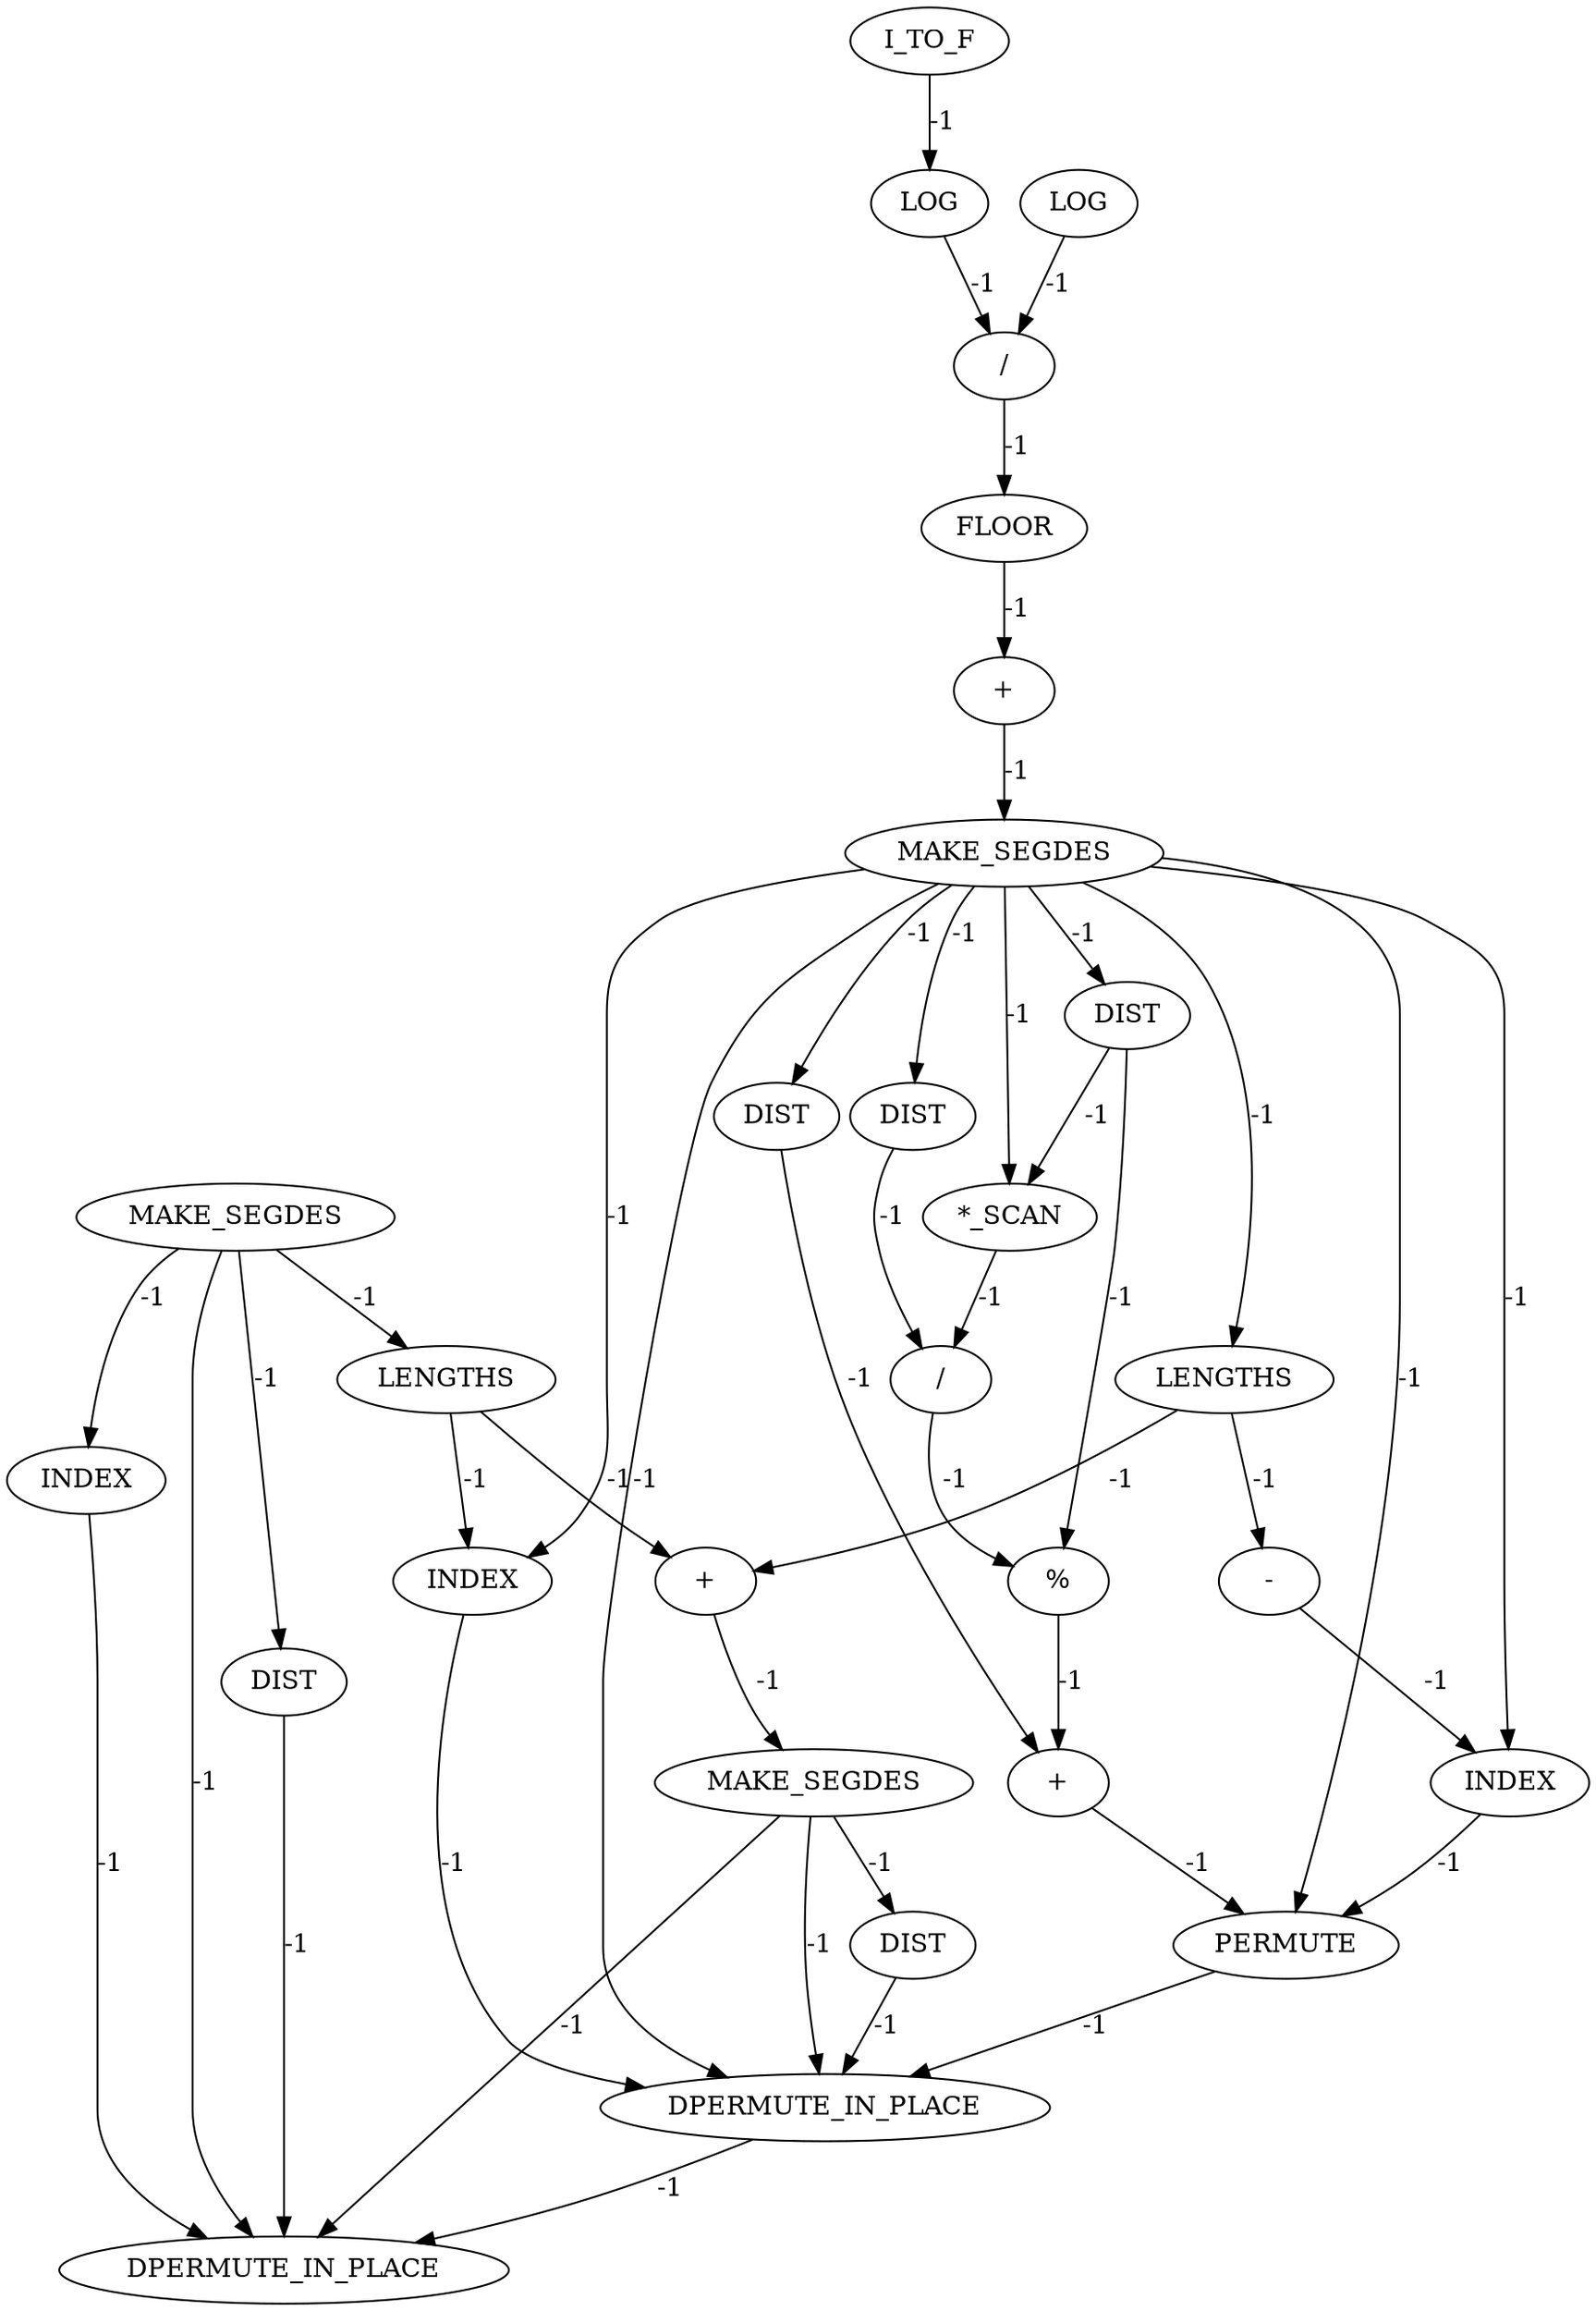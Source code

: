 digraph {
	ep_A_INST_10095 [label=INDEX cost=0]
	ep_A_INST_9993 [label=FLOOR cost=0]
	ep_A_INST_10117 [label=DIST cost=0]
	ep_A_INST_10083 [label=INDEX cost=0]
	ep_A_INST_10003 [label=DIST cost=0]
	ep_A_INST_9992 [label="/" cost=0]
	ep_A_INST_10045 [label=LENGTHS cost=0]
	ep_A_INST_10430 [label=DPERMUTE_IN_PLACE cost=0]
	ep_A_INST_9984 [label=I_TO_F cost=0]
	ep_A_INST_10017 [label=DIST cost=0]
	ep_A_INST_10087 [label=LENGTHS cost=0]
	ep_A_INST_9987 [label=LOG cost=0]
	ep_A_INST_9989 [label=LOG cost=0]
	ep_A_INST_10025 [label="/" cost=0]
	ep_A_INST_10036 [label="%" cost=0]
	ep_A_INST_10010 [label=DIST cost=0]
	ep_A_INST_10055 [label=INDEX cost=0]
	ep_A_INST_9994 [label="+" cost=0]
	ep_A_INST_10039 [label="+" cost=0]
	ep_A_INST_9997 [label=MAKE_SEGDES cost=0]
	ep_A_INST_10106 [label="+" cost=0]
	ep_A_INST_10005 [label="*_SCAN" cost=0]
	ep_A_INST_10063 [label=PERMUTE cost=0]
	ep_A_INST_10066 [label=MAKE_SEGDES cost=0]
	ep_A_INST_10072 [label=DIST cost=0]
	ep_A_INST_10047 [label="-" cost=0]
	ep_A_INST_10431 [label=DPERMUTE_IN_PLACE cost=0]
	ep_A_INST_10111 [label=MAKE_SEGDES cost=0]
	ep_A_INST_10095 -> ep_A_INST_10430 [label=-1 cost=-1]
	ep_A_INST_9993 -> ep_A_INST_9994 [label=-1 cost=-1]
	ep_A_INST_10117 -> ep_A_INST_10430 [label=-1 cost=-1]
	ep_A_INST_10083 -> ep_A_INST_10431 [label=-1 cost=-1]
	ep_A_INST_10003 -> ep_A_INST_10005 [label=-1 cost=-1]
	ep_A_INST_10003 -> ep_A_INST_10036 [label=-1 cost=-1]
	ep_A_INST_9992 -> ep_A_INST_9993 [label=-1 cost=-1]
	ep_A_INST_10045 -> ep_A_INST_10047 [label=-1 cost=-1]
	ep_A_INST_10045 -> ep_A_INST_10106 [label=-1 cost=-1]
	ep_A_INST_10430 -> ep_A_INST_10431 [label=-1 cost=-1]
	ep_A_INST_9984 -> ep_A_INST_9987 [label=-1 cost=-1]
	ep_A_INST_10017 -> ep_A_INST_10039 [label=-1 cost=-1]
	ep_A_INST_10087 -> ep_A_INST_10095 [label=-1 cost=-1]
	ep_A_INST_10087 -> ep_A_INST_10106 [label=-1 cost=-1]
	ep_A_INST_9987 -> ep_A_INST_9992 [label=-1 cost=-1]
	ep_A_INST_9989 -> ep_A_INST_9992 [label=-1 cost=-1]
	ep_A_INST_10025 -> ep_A_INST_10036 [label=-1 cost=-1]
	ep_A_INST_10036 -> ep_A_INST_10039 [label=-1 cost=-1]
	ep_A_INST_10010 -> ep_A_INST_10025 [label=-1 cost=-1]
	ep_A_INST_10055 -> ep_A_INST_10063 [label=-1 cost=-1]
	ep_A_INST_9994 -> ep_A_INST_9997 [label=-1 cost=-1]
	ep_A_INST_10039 -> ep_A_INST_10063 [label=-1 cost=-1]
	ep_A_INST_9997 -> ep_A_INST_10003 [label=-1 cost=-1]
	ep_A_INST_9997 -> ep_A_INST_10005 [label=-1 cost=-1]
	ep_A_INST_9997 -> ep_A_INST_10010 [label=-1 cost=-1]
	ep_A_INST_9997 -> ep_A_INST_10017 [label=-1 cost=-1]
	ep_A_INST_9997 -> ep_A_INST_10045 [label=-1 cost=-1]
	ep_A_INST_9997 -> ep_A_INST_10055 [label=-1 cost=-1]
	ep_A_INST_9997 -> ep_A_INST_10063 [label=-1 cost=-1]
	ep_A_INST_9997 -> ep_A_INST_10095 [label=-1 cost=-1]
	ep_A_INST_9997 -> ep_A_INST_10430 [label=-1 cost=-1]
	ep_A_INST_10106 -> ep_A_INST_10111 [label=-1 cost=-1]
	ep_A_INST_10005 -> ep_A_INST_10025 [label=-1 cost=-1]
	ep_A_INST_10063 -> ep_A_INST_10430 [label=-1 cost=-1]
	ep_A_INST_10066 -> ep_A_INST_10072 [label=-1 cost=-1]
	ep_A_INST_10066 -> ep_A_INST_10083 [label=-1 cost=-1]
	ep_A_INST_10066 -> ep_A_INST_10087 [label=-1 cost=-1]
	ep_A_INST_10066 -> ep_A_INST_10431 [label=-1 cost=-1]
	ep_A_INST_10072 -> ep_A_INST_10431 [label=-1 cost=-1]
	ep_A_INST_10047 -> ep_A_INST_10055 [label=-1 cost=-1]
	ep_A_INST_10111 -> ep_A_INST_10117 [label=-1 cost=-1]
	ep_A_INST_10111 -> ep_A_INST_10430 [label=-1 cost=-1]
	ep_A_INST_10111 -> ep_A_INST_10431 [label=-1 cost=-1]
}
